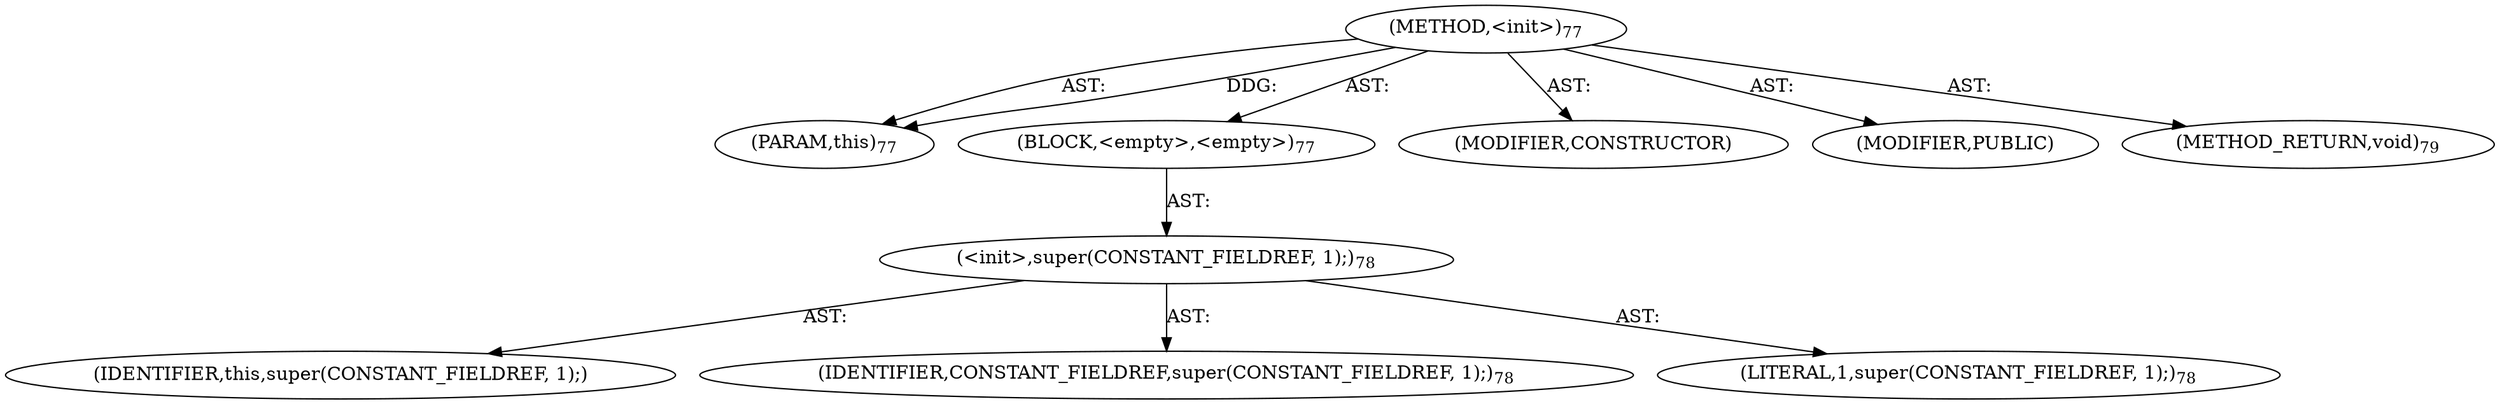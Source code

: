 digraph "&lt;init&gt;" {  
"111669149696" [label = <(METHOD,&lt;init&gt;)<SUB>77</SUB>> ]
"115964116993" [label = <(PARAM,this)<SUB>77</SUB>> ]
"25769803776" [label = <(BLOCK,&lt;empty&gt;,&lt;empty&gt;)<SUB>77</SUB>> ]
"30064771072" [label = <(&lt;init&gt;,super(CONSTANT_FIELDREF, 1);)<SUB>78</SUB>> ]
"68719476737" [label = <(IDENTIFIER,this,super(CONSTANT_FIELDREF, 1);)> ]
"68719476738" [label = <(IDENTIFIER,CONSTANT_FIELDREF,super(CONSTANT_FIELDREF, 1);)<SUB>78</SUB>> ]
"90194313216" [label = <(LITERAL,1,super(CONSTANT_FIELDREF, 1);)<SUB>78</SUB>> ]
"133143986181" [label = <(MODIFIER,CONSTRUCTOR)> ]
"133143986182" [label = <(MODIFIER,PUBLIC)> ]
"128849018880" [label = <(METHOD_RETURN,void)<SUB>79</SUB>> ]
  "111669149696" -> "115964116993"  [ label = "AST: "] 
  "111669149696" -> "25769803776"  [ label = "AST: "] 
  "111669149696" -> "133143986181"  [ label = "AST: "] 
  "111669149696" -> "133143986182"  [ label = "AST: "] 
  "111669149696" -> "128849018880"  [ label = "AST: "] 
  "25769803776" -> "30064771072"  [ label = "AST: "] 
  "30064771072" -> "68719476737"  [ label = "AST: "] 
  "30064771072" -> "68719476738"  [ label = "AST: "] 
  "30064771072" -> "90194313216"  [ label = "AST: "] 
  "111669149696" -> "115964116993"  [ label = "DDG: "] 
}
